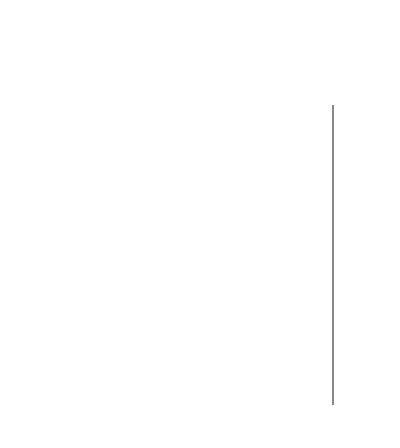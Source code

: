 {
  "$schema": "https://vega.github.io/schema/vega-lite/v5.json",
  "description": "3DMark Benchmark",
  "background": null,
  "width": "container",
  "height": 150,
  "config": {
    "axis": {
      "gridColor": "var(--color-line-secondary)"
    },
    "style": {
      "guide-label": {
        "font": "'JetBrains Mono', monospace",
        "fill": "var(--color-text-emphasis)"
      },
      "guide-title": {
        "font": "'JetBrains Mono', monospace",
        "fill": "var(--color-text-emphasis)"
      },
      "group-title": {
        "font": "'JetBrains Mono', monospace",
        "fill": "var(--color-text-emphasis)"
      },
      "group-subtitle": {
        "font": "'JetBrains Mono', monospace",
        "fontStyle": "italic",
        "fill": "var(--color-text-primary)"
      }
    },
    "text": {
      "font": "'JetBrains Mono', monospace",
      "fontSize": 11
    },
    "view": {
      "stroke": null
    }
  },
  "title": {
    "text": "3DMark Ice Storm GPU Benchmark",
    "subtitle": "more is better",
    "offset": 20
  },
  "data": {
    "name": "scores",
    "values": [
      {
        "name": "Intel HD Graphics 510",
        "score": 43274
      },
      {
        "name": "ARM Mali-G52 MP2",
        "score": 25142
      },
      {
        "name": "ARM Mali-G52 MP6",
        "score": 46944
      },
      {
        "name": "ARM Mali-T860 MP2",
        "score": 9806.5
      },
      {
        "name": "NVIDIA Tegra X1 Maxwell",
        "score": 57697
      },
      {
        "name": "AMD Radeon RX Vega 3",
        "score": 80755
      }
    ]
  },
  "encoding": {
    "y": {
      "field": "name",
      "type": "nominal",
      "sort": "-x",
      "title": null,
      "axis": {
        "ticks": false,
        "labelPadding": 8,
        "labelFontWeight": "bold",
        "labelFontSize": 11
      }
    },
    "x": {
      "field": "score",
      "type": "quantitative",
      "title": null,
      "axis": {
        "labelSeparation": 10,
        "labelFlush": false
      }
    }
  },
  "layer": [
    {
      "mark": {
        "type": "bar",
        "height": {
          "band": 0.75
        }
      },
      "encoding": {
        "color": {
          "field": "score",
          "type": "quantitative",
          "scale": {
            "domainMin": 0
          },
          "legend": {
            "title": "Score",
            "titleOrient": "bottom",
            "gradientLength": 100,
            "padding": 16,
            "labelOffset": 10,
            "tickCount": 1
          }
        }
      }
    },
    {
      "mark": {
        "type": "text",
        "aria": false,
        "align": {
          "expr": "datum.score < 30000 ? 'left' : 'right'"
        },
        "dx": {
          "expr": "datum.score < 30000 ? 4 : -4"
        }
      },
      "encoding": {
        "text": {
          "field": "score",
          "type": "quantitative"
        },
        "color": {
          "condition": {
            "test": {
              "field": "score",
              "gt": 30000
            },
            "value": "white"
          },
          "value": "var(--color-text-emphasis)"
        }
      }
    }
  ]
}